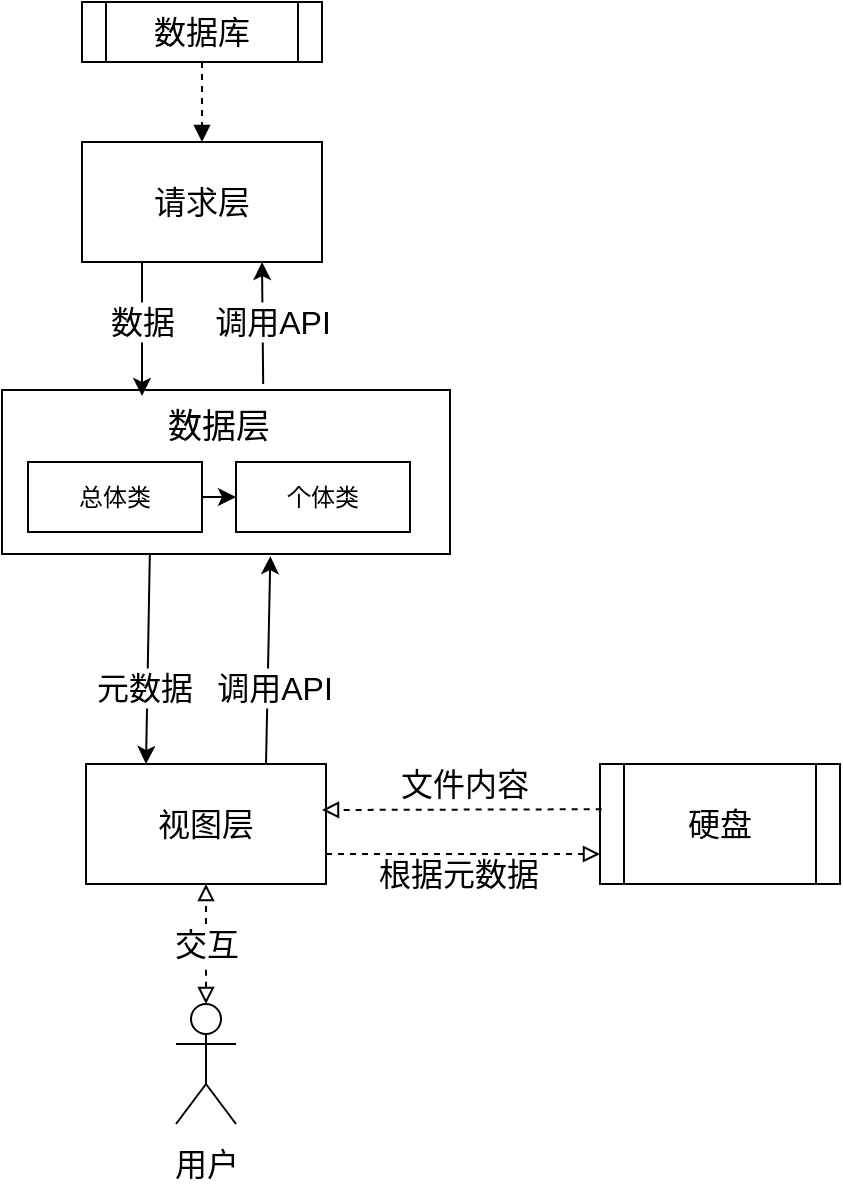 <mxfile>
    <diagram id="3BmnB01BhGxOov4BkFDs" name="第 1 页">
        <mxGraphModel dx="236" dy="505" grid="0" gridSize="10" guides="1" tooltips="1" connect="1" arrows="1" fold="1" page="1" pageScale="1" pageWidth="1654" pageHeight="1169" background="#ffffff" math="0" shadow="0">
            <root>
                <mxCell id="0"/>
                <mxCell id="1" parent="0"/>
                <mxCell id="7" style="edgeStyle=none;html=1;exitX=0.25;exitY=1;exitDx=0;exitDy=0;fontSize=16;fontColor=#000000;fillColor=none;strokeColor=#000000;" parent="1" source="2" edge="1">
                    <mxGeometry relative="1" as="geometry">
                        <mxPoint x="390" y="267" as="targetPoint"/>
                    </mxGeometry>
                </mxCell>
                <mxCell id="2" value="&lt;font style=&quot;font-size: 16px&quot;&gt;请求层&lt;/font&gt;" style="rounded=0;whiteSpace=wrap;html=1;fillColor=none;strokeColor=#000000;fontColor=#000000;" parent="1" vertex="1">
                    <mxGeometry x="360" y="140" width="120" height="60" as="geometry"/>
                </mxCell>
                <mxCell id="8" value="" style="edgeStyle=none;exitX=0.583;exitY=-0.037;exitDx=0;exitDy=0;entryX=0.75;entryY=1;entryDx=0;entryDy=0;fontSize=16;fontColor=#000000;fillColor=none;strokeColor=#000000;exitPerimeter=0;" parent="1" source="3" target="2" edge="1">
                    <mxGeometry relative="1" as="geometry"/>
                </mxCell>
                <mxCell id="9" style="edgeStyle=none;html=1;exitX=0.33;exitY=1.002;exitDx=0;exitDy=0;entryX=0.25;entryY=0;entryDx=0;entryDy=0;fontSize=16;fontColor=#000000;fillColor=none;strokeColor=#000000;exitPerimeter=0;" parent="1" source="3" target="4" edge="1">
                    <mxGeometry relative="1" as="geometry"/>
                </mxCell>
                <mxCell id="3" value="" style="rounded=0;whiteSpace=wrap;html=1;fillColor=none;strokeColor=#000000;fontColor=#000000;" parent="1" vertex="1">
                    <mxGeometry x="320" y="264" width="224" height="82" as="geometry"/>
                </mxCell>
                <mxCell id="10" style="edgeStyle=none;html=1;exitX=0.75;exitY=0;exitDx=0;exitDy=0;entryX=0.599;entryY=1.013;entryDx=0;entryDy=0;fontSize=16;fontColor=#000000;fillColor=none;strokeColor=#000000;entryPerimeter=0;" parent="1" source="4" target="3" edge="1">
                    <mxGeometry relative="1" as="geometry"/>
                </mxCell>
                <mxCell id="32" style="edgeStyle=none;html=0;exitX=1;exitY=0.75;exitDx=0;exitDy=0;entryX=0;entryY=0.75;entryDx=0;entryDy=0;dashed=1;fontSize=16;fontColor=#000000;startArrow=none;startFill=0;endArrow=block;endFill=0;strokeColor=#000000;elbow=vertical;" parent="1" source="4" target="18" edge="1">
                    <mxGeometry relative="1" as="geometry"/>
                </mxCell>
                <mxCell id="4" value="&lt;font style=&quot;font-size: 16px&quot;&gt;视图层&lt;/font&gt;" style="rounded=0;whiteSpace=wrap;html=1;fillColor=none;strokeColor=#000000;fontColor=#000000;" parent="1" vertex="1">
                    <mxGeometry x="362" y="451" width="120" height="60" as="geometry"/>
                </mxCell>
                <mxCell id="13" style="edgeStyle=none;html=1;exitX=0.5;exitY=1;exitDx=0;exitDy=0;entryX=0.5;entryY=0;entryDx=0;entryDy=0;fontSize=16;dashed=1;endArrow=block;endFill=1;fontColor=#000000;fillColor=none;strokeColor=#000000;" parent="1" source="11" target="2" edge="1">
                    <mxGeometry relative="1" as="geometry"/>
                </mxCell>
                <mxCell id="11" value="数据库" style="shape=process;whiteSpace=wrap;html=1;backgroundOutline=1;fontSize=16;fillColor=none;strokeColor=#000000;fontColor=#000000;" parent="1" vertex="1">
                    <mxGeometry x="360" y="70" width="120" height="30" as="geometry"/>
                </mxCell>
                <mxCell id="15" value="数据" style="text;html=1;resizable=0;autosize=1;align=center;verticalAlign=middle;points=[];rounded=0;fontSize=16;fillColor=#FFFFFF;strokeColor=none;fontColor=#000000;strokeWidth=0;" parent="1" vertex="1">
                    <mxGeometry x="365" y="220" width="50" height="20" as="geometry"/>
                </mxCell>
                <mxCell id="17" value="元数据" style="text;html=1;resizable=0;autosize=1;align=center;verticalAlign=middle;points=[];rounded=0;fontSize=16;fillColor=#FFFFFF;strokeColor=none;fontColor=#000000;strokeWidth=0;" parent="1" vertex="1">
                    <mxGeometry x="361" y="403" width="60" height="20" as="geometry"/>
                </mxCell>
                <mxCell id="19" style="edgeStyle=none;html=0;exitX=0.007;exitY=0.377;exitDx=0;exitDy=0;dashed=1;fontSize=16;endArrow=block;endFill=0;fontColor=#000000;fillColor=none;strokeColor=#000000;exitPerimeter=0;" parent="1" source="18" edge="1">
                    <mxGeometry relative="1" as="geometry">
                        <mxPoint x="480" y="474" as="targetPoint"/>
                    </mxGeometry>
                </mxCell>
                <mxCell id="18" value="硬盘" style="shape=process;whiteSpace=wrap;html=1;backgroundOutline=1;fontSize=16;fillColor=none;strokeColor=#000000;fontColor=#000000;" parent="1" vertex="1">
                    <mxGeometry x="619" y="451" width="120" height="60" as="geometry"/>
                </mxCell>
                <mxCell id="20" value="文件内容" style="text;html=1;resizable=0;autosize=1;align=center;verticalAlign=middle;points=[];rounded=0;fontSize=16;fillColor=none;strokeColor=none;fontColor=#000000;strokeWidth=0;" parent="1" vertex="1">
                    <mxGeometry x="511" y="451" width="80" height="20" as="geometry"/>
                </mxCell>
                <mxCell id="21" value="Actor" style="shape=umlActor;verticalLabelPosition=bottom;verticalAlign=top;html=1;outlineConnect=0;fontSize=16;fontStyle=0;textOpacity=0;fillColor=none;strokeColor=#000000;fontColor=#000000;" parent="1" vertex="1">
                    <mxGeometry x="407" y="571" width="30" height="60" as="geometry"/>
                </mxCell>
                <mxCell id="29" value="用户" style="text;html=1;resizable=0;autosize=1;align=center;verticalAlign=middle;points=[];rounded=0;fontSize=16;fillColor=none;strokeColor=none;fontColor=#000000;strokeWidth=0;" parent="1" vertex="1">
                    <mxGeometry x="397" y="641" width="50" height="20" as="geometry"/>
                </mxCell>
                <mxCell id="31" value="" style="endArrow=block;startArrow=none;html=1;dashed=1;fontSize=16;elbow=vertical;startFill=0;endFill=0;fontColor=#000000;fillColor=none;strokeColor=#000000;" parent="1" source="30" edge="1">
                    <mxGeometry width="50" height="50" relative="1" as="geometry">
                        <mxPoint x="372" y="561" as="sourcePoint"/>
                        <mxPoint x="422" y="511" as="targetPoint"/>
                    </mxGeometry>
                </mxCell>
                <mxCell id="30" value="交互" style="text;html=1;resizable=0;autosize=1;align=center;verticalAlign=middle;points=[];rounded=0;fontSize=16;fillColor=#FFFFFF;strokeColor=none;fontColor=#000000;strokeWidth=0;" parent="1" vertex="1">
                    <mxGeometry x="397" y="531" width="50" height="20" as="geometry"/>
                </mxCell>
                <mxCell id="34" value="" style="endArrow=none;startArrow=block;html=1;dashed=1;fontSize=16;elbow=vertical;startFill=0;endFill=0;fontColor=#000000;fillColor=none;strokeColor=#000000;" parent="1" source="21" target="30" edge="1">
                    <mxGeometry width="50" height="50" relative="1" as="geometry">
                        <mxPoint x="422" y="571" as="sourcePoint"/>
                        <mxPoint x="422" y="511" as="targetPoint"/>
                    </mxGeometry>
                </mxCell>
                <mxCell id="33" value="根据元数据" style="text;html=1;resizable=0;autosize=1;align=center;verticalAlign=middle;points=[];rounded=0;fontSize=16;fillColor=none;strokeColor=none;fontColor=#000000;strokeWidth=0;" parent="1" vertex="1">
                    <mxGeometry x="503" y="494" width="90" height="23" as="geometry"/>
                </mxCell>
                <mxCell id="16" value="调用API" style="text;html=1;resizable=0;autosize=1;align=center;verticalAlign=middle;points=[];rounded=0;fontSize=16;fillColor=#FFFFFF;strokeColor=none;fontColor=#000000;strokeWidth=0;" parent="1" vertex="1">
                    <mxGeometry x="421" y="403" width="70" height="20" as="geometry"/>
                </mxCell>
                <mxCell id="36" value="调用API" style="text;html=1;resizable=0;autosize=1;align=center;verticalAlign=middle;points=[];rounded=0;fontSize=16;fillColor=#FFFFFF;strokeColor=none;fontColor=#000000;strokeWidth=0;" parent="1" vertex="1">
                    <mxGeometry x="420" y="220" width="70" height="20" as="geometry"/>
                </mxCell>
                <mxCell id="40" style="edgeStyle=none;html=1;exitX=1;exitY=0.5;exitDx=0;exitDy=0;entryX=0;entryY=0.5;entryDx=0;entryDy=0;" parent="1" source="37" target="39" edge="1">
                    <mxGeometry relative="1" as="geometry"/>
                </mxCell>
                <mxCell id="37" value="总体类" style="rounded=0;whiteSpace=wrap;html=1;" parent="1" vertex="1">
                    <mxGeometry x="333" y="300" width="87" height="35" as="geometry"/>
                </mxCell>
                <mxCell id="39" value="个体类" style="rounded=0;whiteSpace=wrap;html=1;" parent="1" vertex="1">
                    <mxGeometry x="437" y="300" width="87" height="35" as="geometry"/>
                </mxCell>
                <mxCell id="41" value="数据层" style="text;html=1;resizable=0;autosize=1;align=center;verticalAlign=middle;points=[];fillColor=none;strokeColor=none;rounded=0;fontSize=17;" parent="1" vertex="1">
                    <mxGeometry x="397" y="271" width="61" height="24" as="geometry"/>
                </mxCell>
            </root>
        </mxGraphModel>
    </diagram>
</mxfile>